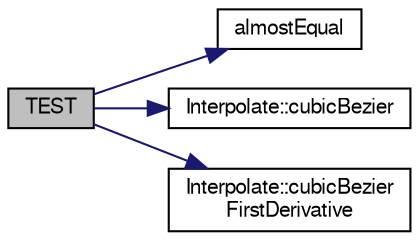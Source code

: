 digraph "TEST"
{
  edge [fontname="FreeSans",fontsize="10",labelfontname="FreeSans",labelfontsize="10"];
  node [fontname="FreeSans",fontsize="10",shape=record];
  rankdir="LR";
  Node1 [label="TEST",height=0.2,width=0.4,color="black", fillcolor="grey75", style="filled", fontcolor="black"];
  Node1 -> Node2 [color="midnightblue",fontsize="10",style="solid",fontname="FreeSans"];
  Node2 [label="almostEqual",height=0.2,width=0.4,color="black", fillcolor="white", style="filled",URL="$de/dda/_math_utilities_8h.html#aa06ec79f1e3170ea41b58ffbf35b9fb6"];
  Node1 -> Node3 [color="midnightblue",fontsize="10",style="solid",fontname="FreeSans"];
  Node3 [label="Interpolate::cubicBezier",height=0.2,width=0.4,color="black", fillcolor="white", style="filled",URL="$d0/dff/namespace_interpolate.html#a27f269a32607fe04fe81006adf6584aa"];
  Node1 -> Node4 [color="midnightblue",fontsize="10",style="solid",fontname="FreeSans"];
  Node4 [label="Interpolate::cubicBezier\lFirstDerivative",height=0.2,width=0.4,color="black", fillcolor="white", style="filled",URL="$d0/dff/namespace_interpolate.html#a0629d179c5d037e812e93235139ca0d0"];
}
